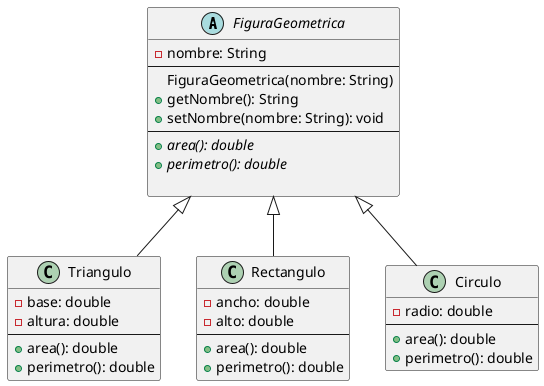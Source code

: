 @startuml

abstract class FiguraGeometrica {
  -nombre: String
  --
  FiguraGeometrica(nombre: String)
  +getNombre(): String
  +setNombre(nombre: String): void
  --
  {abstract} +area(): double
  {abstract} +perimetro(): double

}

class Triangulo {
  -base: double
  -altura: double
  --
  +area(): double
  +perimetro(): double
}

class Rectangulo {
  -ancho: double
  -alto: double
  --
  +area(): double
  +perimetro(): double
}

class Circulo {
  -radio: double
  --
  +area(): double
  +perimetro(): double
}

FiguraGeometrica <|-- Triangulo
FiguraGeometrica <|-- Rectangulo
FiguraGeometrica <|-- Circulo
@enduml
